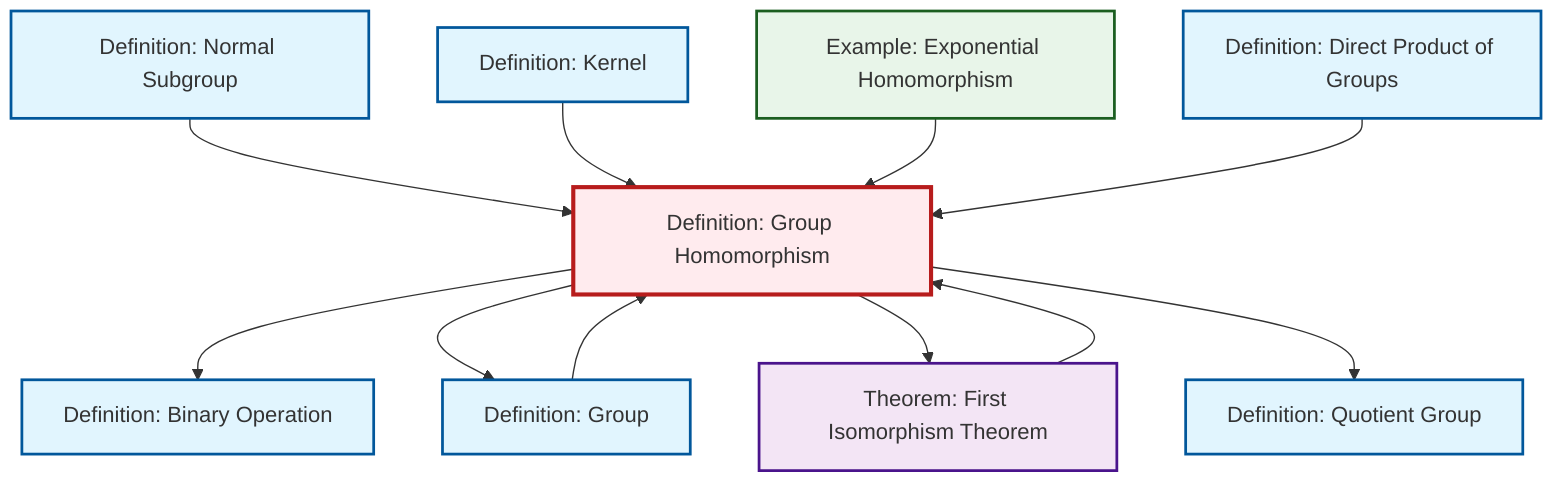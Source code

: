graph TD
    classDef definition fill:#e1f5fe,stroke:#01579b,stroke-width:2px
    classDef theorem fill:#f3e5f5,stroke:#4a148c,stroke-width:2px
    classDef axiom fill:#fff3e0,stroke:#e65100,stroke-width:2px
    classDef example fill:#e8f5e9,stroke:#1b5e20,stroke-width:2px
    classDef current fill:#ffebee,stroke:#b71c1c,stroke-width:3px
    def-homomorphism["Definition: Group Homomorphism"]:::definition
    def-binary-operation["Definition: Binary Operation"]:::definition
    def-kernel["Definition: Kernel"]:::definition
    def-normal-subgroup["Definition: Normal Subgroup"]:::definition
    def-group["Definition: Group"]:::definition
    thm-first-isomorphism["Theorem: First Isomorphism Theorem"]:::theorem
    def-quotient-group["Definition: Quotient Group"]:::definition
    def-direct-product["Definition: Direct Product of Groups"]:::definition
    ex-exponential-homomorphism["Example: Exponential Homomorphism"]:::example
    def-homomorphism --> def-binary-operation
    def-homomorphism --> def-group
    thm-first-isomorphism --> def-homomorphism
    def-group --> def-homomorphism
    def-normal-subgroup --> def-homomorphism
    def-homomorphism --> thm-first-isomorphism
    def-kernel --> def-homomorphism
    ex-exponential-homomorphism --> def-homomorphism
    def-direct-product --> def-homomorphism
    def-homomorphism --> def-quotient-group
    class def-homomorphism current